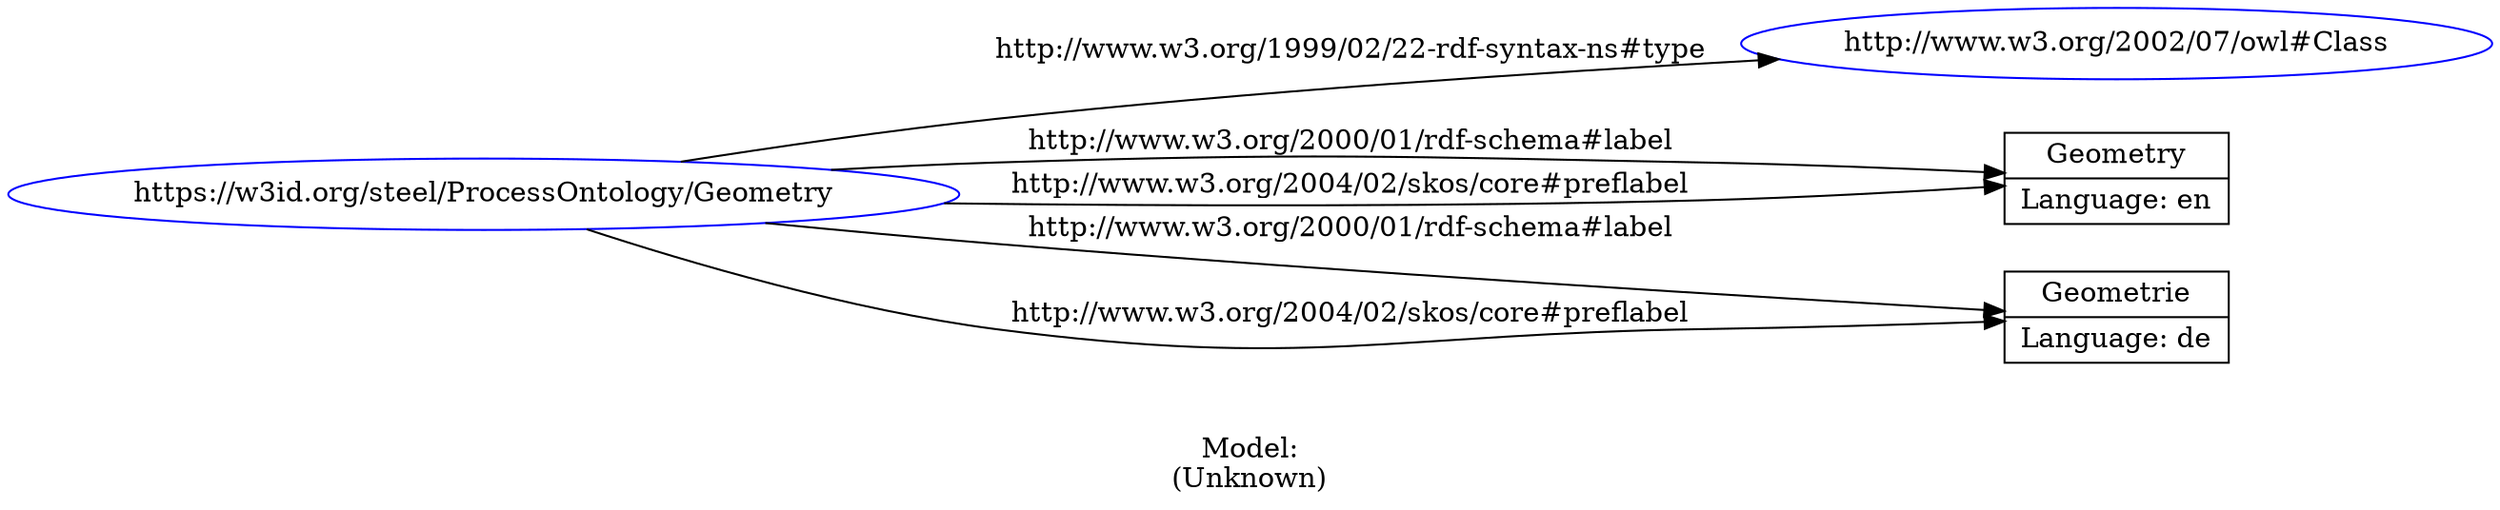 digraph {
	rankdir = LR;
	charset="utf-8";

	"Rhttps://w3id.org/steel/ProcessOntology/Geometry" -> "Rhttp://www.w3.org/2002/07/owl#Class" [ label="http://www.w3.org/1999/02/22-rdf-syntax-ns#type" ];
	"Rhttps://w3id.org/steel/ProcessOntology/Geometry" -> "LGeometry|Language: en" [ label="http://www.w3.org/2000/01/rdf-schema#label" ];
	"Rhttps://w3id.org/steel/ProcessOntology/Geometry" -> "LGeometrie|Language: de" [ label="http://www.w3.org/2000/01/rdf-schema#label" ];
	"Rhttps://w3id.org/steel/ProcessOntology/Geometry" -> "LGeometry|Language: en" [ label="http://www.w3.org/2004/02/skos/core#preflabel" ];
	"Rhttps://w3id.org/steel/ProcessOntology/Geometry" -> "LGeometrie|Language: de" [ label="http://www.w3.org/2004/02/skos/core#preflabel" ];

	// Resources
	"Rhttps://w3id.org/steel/ProcessOntology/Geometry" [ label="https://w3id.org/steel/ProcessOntology/Geometry", shape = ellipse, color = blue ];
	"Rhttp://www.w3.org/2002/07/owl#Class" [ label="http://www.w3.org/2002/07/owl#Class", shape = ellipse, color = blue ];

	// Anonymous nodes

	// Literals
	"LGeometry|Language: en" [ label="Geometry|Language: en", shape = record ];
	"LGeometrie|Language: de" [ label="Geometrie|Language: de", shape = record ];

	label="\n\nModel:\n(Unknown)";
}
